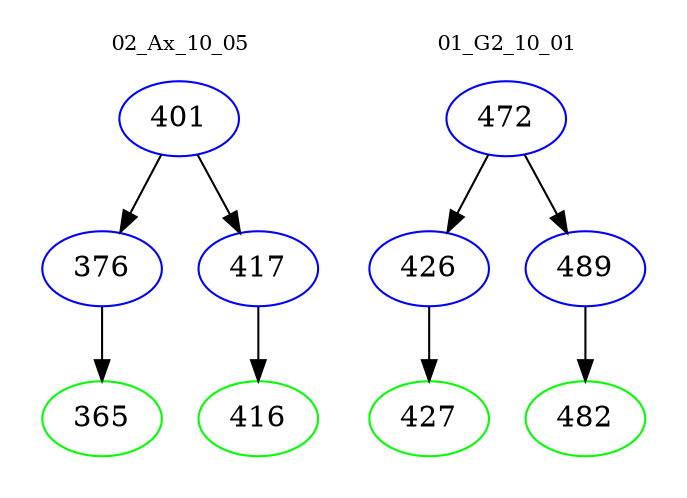 digraph{
subgraph cluster_0 {
color = white
label = "02_Ax_10_05";
fontsize=10;
T0_401 [label="401", color="blue"]
T0_401 -> T0_376 [color="black"]
T0_376 [label="376", color="blue"]
T0_376 -> T0_365 [color="black"]
T0_365 [label="365", color="green"]
T0_401 -> T0_417 [color="black"]
T0_417 [label="417", color="blue"]
T0_417 -> T0_416 [color="black"]
T0_416 [label="416", color="green"]
}
subgraph cluster_1 {
color = white
label = "01_G2_10_01";
fontsize=10;
T1_472 [label="472", color="blue"]
T1_472 -> T1_426 [color="black"]
T1_426 [label="426", color="blue"]
T1_426 -> T1_427 [color="black"]
T1_427 [label="427", color="green"]
T1_472 -> T1_489 [color="black"]
T1_489 [label="489", color="blue"]
T1_489 -> T1_482 [color="black"]
T1_482 [label="482", color="green"]
}
}
